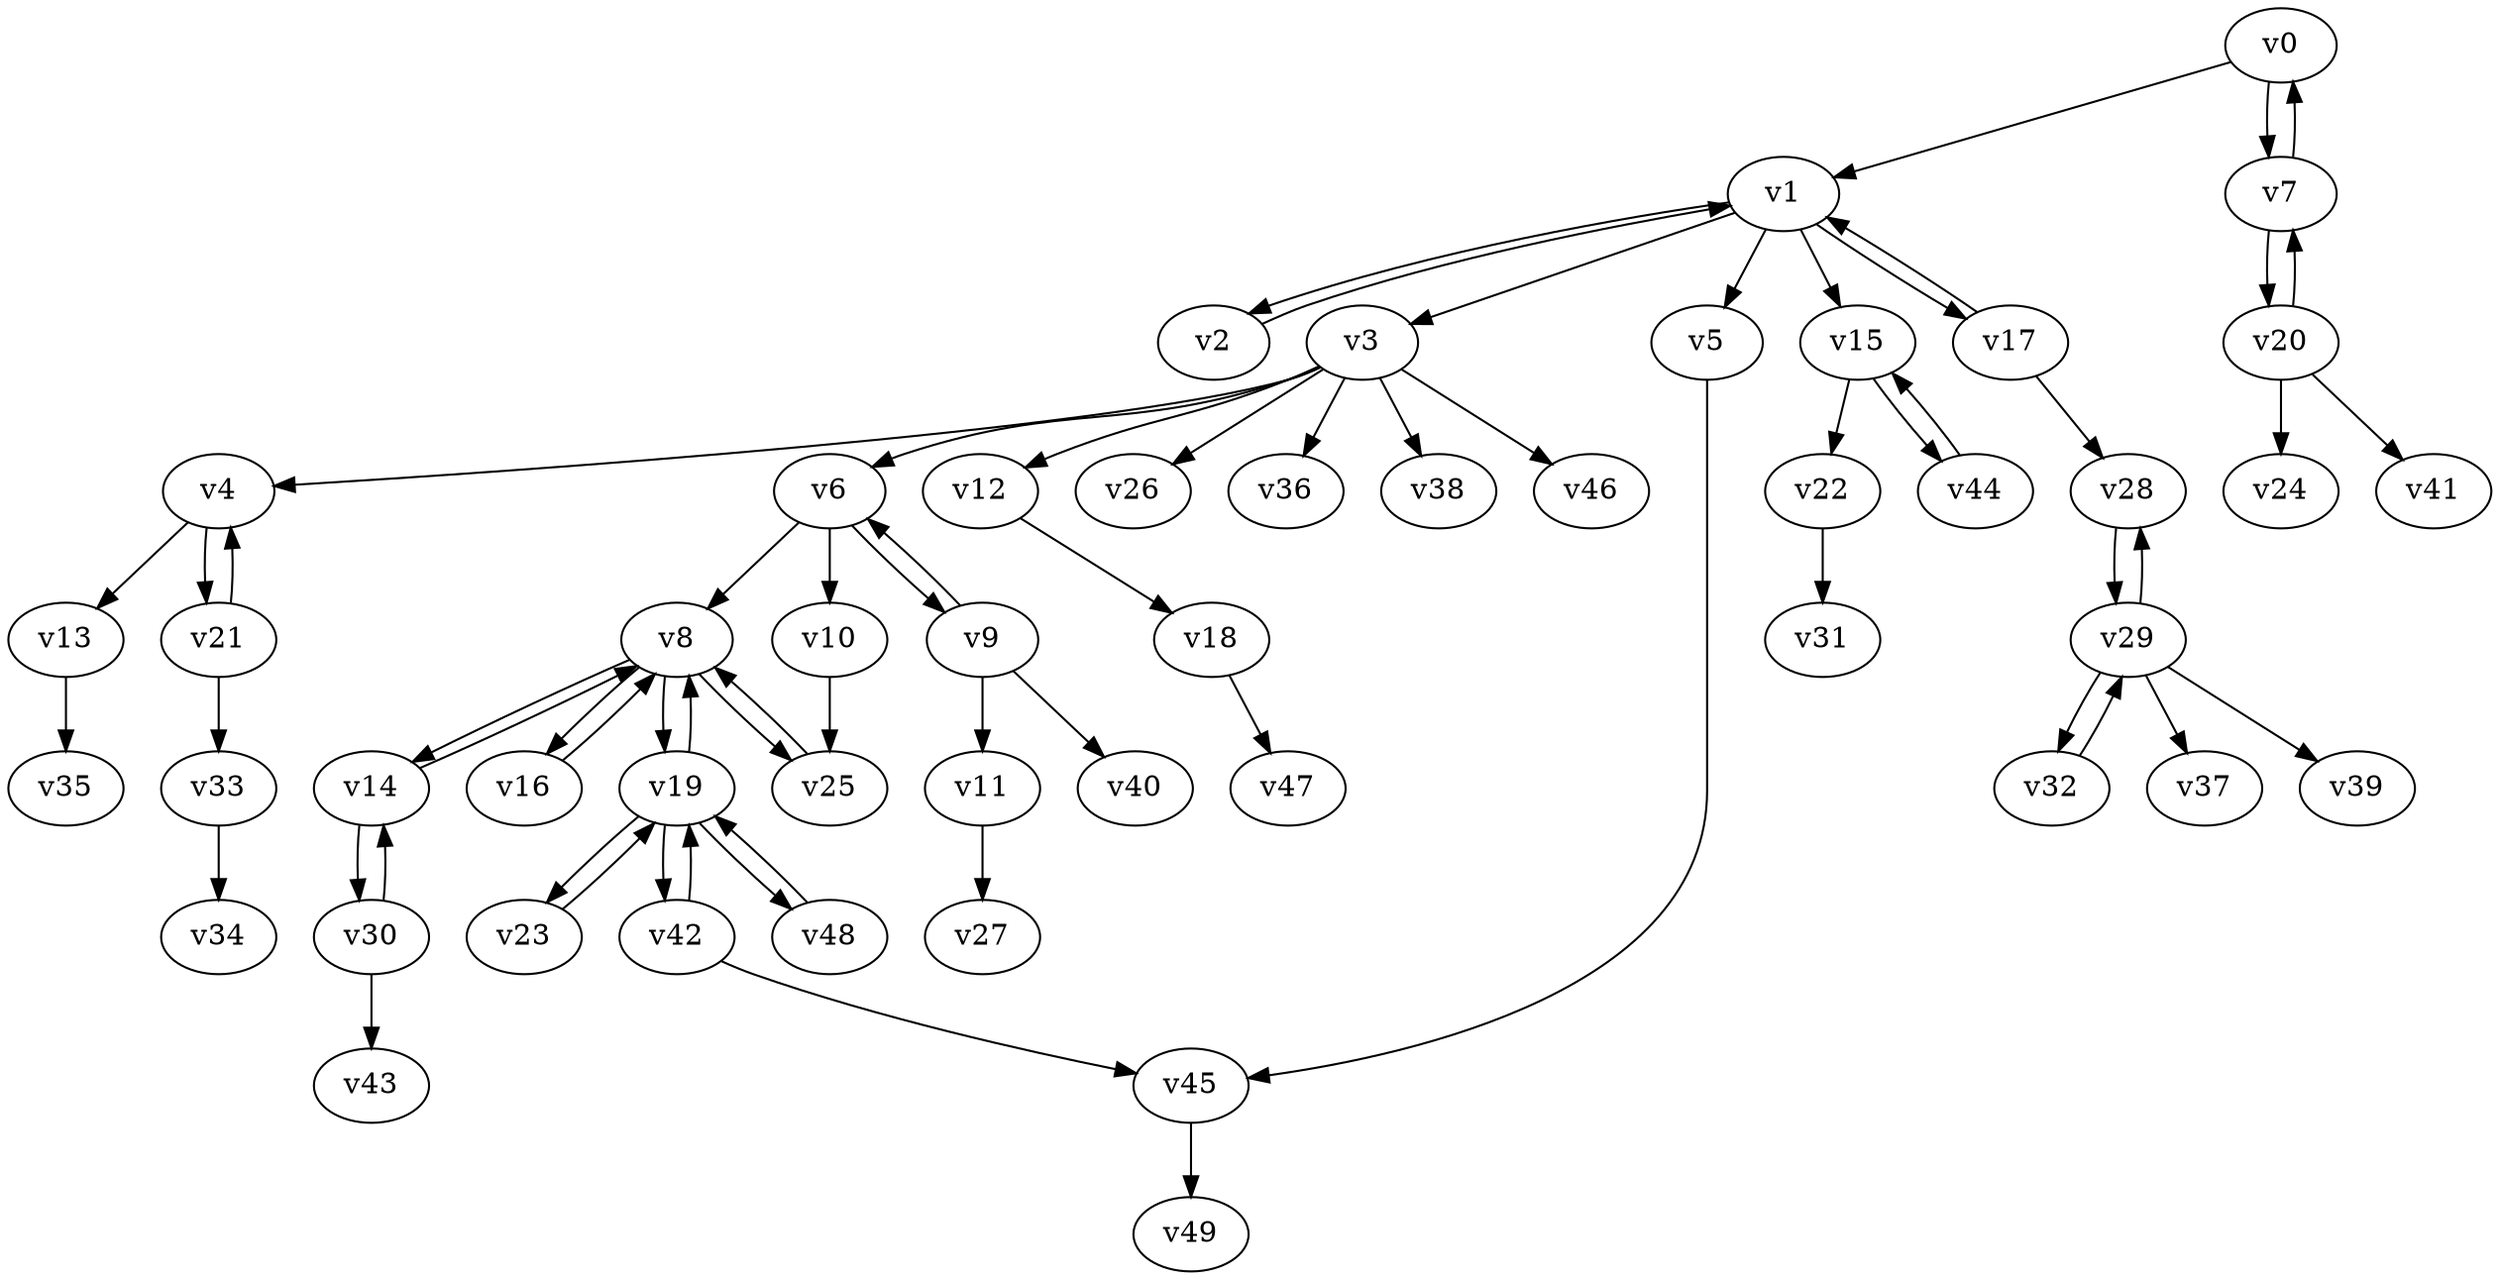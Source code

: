 digraph test072 {
    v0 [name="v0", player=0, weight=5];
    v1 [name="v1", player=1, weight=5];
    v2 [name="v2", player=0, weight=3];
    v3 [name="v3", player=1, weight=10];
    v4 [name="v4", player=0, weight=0];
    v5 [name="v5", player=1, weight=9];
    v6 [name="v6", player=0, weight=9];
    v7 [name="v7", player=1, weight=3];
    v8 [name="v8", player=0, weight=11];
    v9 [name="v9", player=1, weight=-2];
    v10 [name="v10", player=0, weight=14];
    v11 [name="v11", player=1, weight=7];
    v12 [name="v12", player=0, weight=1];
    v13 [name="v13", player=1, weight=13];
    v14 [name="v14", player=0, weight=15];
    v15 [name="v15", player=1, weight=6];
    v16 [name="v16", player=0, weight=8];
    v17 [name="v17", player=1, weight=14];
    v18 [name="v18", player=0, weight=-1];
    v19 [name="v19", player=1, weight=8];
    v20 [name="v20", player=0, weight=11];
    v21 [name="v21", player=1, weight=10];
    v22 [name="v22", player=0, weight=2];
    v23 [name="v23", player=1, weight=6];
    v24 [name="v24", player=0, weight=1];
    v25 [name="v25", player=1, weight=3];
    v26 [name="v26", player=0, weight=10];
    v27 [name="v27", player=1, weight=6];
    v28 [name="v28", player=0, weight=3];
    v29 [name="v29", player=1, weight=8];
    v30 [name="v30", player=0, weight=14];
    v31 [name="v31", player=1, weight=3];
    v32 [name="v32", player=0, weight=8];
    v33 [name="v33", player=1, weight=-3];
    v34 [name="v34", player=0, weight=10];
    v35 [name="v35", player=1, weight=13];
    v36 [name="v36", player=0, weight=13];
    v37 [name="v37", player=1, weight=7];
    v38 [name="v38", player=0, weight=11];
    v39 [name="v39", player=1, weight=-3];
    v40 [name="v40", player=0, weight=12];
    v41 [name="v41", player=1, weight=13];
    v42 [name="v42", player=0, weight=12];
    v43 [name="v43", player=1, weight=2];
    v44 [name="v44", player=0, weight=5];
    v45 [name="v45", player=1, weight=8];
    v46 [name="v46", player=0, weight=7];
    v47 [name="v47", player=1, weight=13];
    v48 [name="v48", player=0, weight=18];
    v49 [name="v49", player=1, weight=5];
    v0 -> v1;
    v1 -> v2;
    v2 -> v1;
    v1 -> v3;
    v3 -> v4;
    v1 -> v5;
    v3 -> v6;
    v0 -> v7;
    v7 -> v0;
    v6 -> v8;
    v6 -> v9;
    v9 -> v6;
    v6 -> v10;
    v9 -> v11;
    v3 -> v12;
    v4 -> v13;
    v8 -> v14;
    v14 -> v8;
    v1 -> v15;
    v8 -> v16;
    v16 -> v8;
    v1 -> v17;
    v17 -> v1;
    v12 -> v18;
    v8 -> v19;
    v19 -> v8;
    v7 -> v20;
    v20 -> v7;
    v4 -> v21;
    v21 -> v4;
    v15 -> v22;
    v19 -> v23;
    v23 -> v19;
    v20 -> v24;
    v8 -> v25;
    v25 -> v8;
    v3 -> v26;
    v11 -> v27;
    v17 -> v28;
    v28 -> v29;
    v29 -> v28;
    v14 -> v30;
    v30 -> v14;
    v22 -> v31;
    v29 -> v32;
    v32 -> v29;
    v21 -> v33;
    v33 -> v34;
    v13 -> v35;
    v3 -> v36;
    v29 -> v37;
    v3 -> v38;
    v29 -> v39;
    v9 -> v40;
    v20 -> v41;
    v19 -> v42;
    v42 -> v19;
    v30 -> v43;
    v15 -> v44;
    v44 -> v15;
    v5 -> v45;
    v3 -> v46;
    v18 -> v47;
    v19 -> v48;
    v48 -> v19;
    v45 -> v49;
    v42 -> v45;
    v10 -> v25;
}
